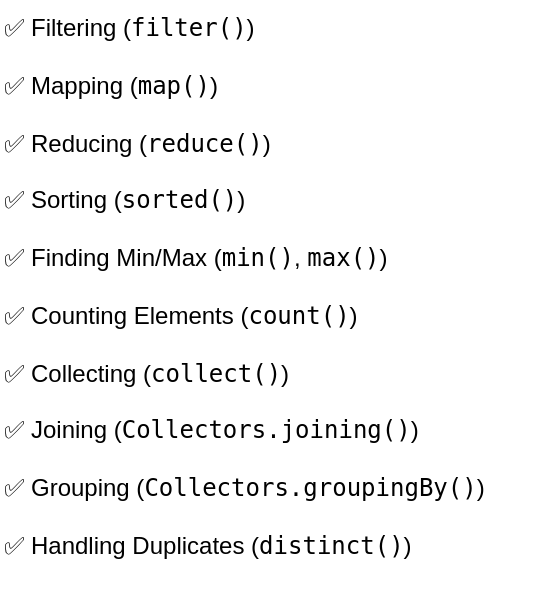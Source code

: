 <mxfile version="26.2.3">
  <diagram name="Page-1" id="jvBQvcaUdin9Y6pFNq8T">
    <mxGraphModel dx="1113" dy="473" grid="1" gridSize="10" guides="1" tooltips="1" connect="1" arrows="1" fold="1" page="1" pageScale="1" pageWidth="850" pageHeight="1100" math="0" shadow="0">
      <root>
        <mxCell id="0" />
        <mxCell id="1" parent="0" />
        <mxCell id="gU-fGdNlkJrMIANs7rz4-1" value="✅ Filtering (&lt;code data-start=&quot;6710&quot; data-end=&quot;6720&quot;&gt;filter()&lt;/code&gt;)&lt;br data-start=&quot;6721&quot; data-end=&quot;6724&quot;&gt;&#xa;✅ Mapping (&lt;code data-start=&quot;6735&quot; data-end=&quot;6742&quot;&gt;map()&lt;/code&gt;)&lt;br data-start=&quot;6743&quot; data-end=&quot;6746&quot;&gt;&#xa;✅ Reducing (&lt;code data-start=&quot;6758&quot; data-end=&quot;6768&quot;&gt;reduce()&lt;/code&gt;)&lt;br data-start=&quot;6769&quot; data-end=&quot;6772&quot;&gt;&#xa;✅ Sorting (&lt;code data-start=&quot;6783&quot; data-end=&quot;6793&quot;&gt;sorted()&lt;/code&gt;)&lt;br data-start=&quot;6794&quot; data-end=&quot;6797&quot;&gt;&#xa;✅ Finding Min/Max (&lt;code data-start=&quot;6816&quot; data-end=&quot;6823&quot;&gt;min()&lt;/code&gt;, &lt;code data-start=&quot;6825&quot; data-end=&quot;6832&quot;&gt;max()&lt;/code&gt;)&lt;br data-start=&quot;6833&quot; data-end=&quot;6836&quot;&gt;&#xa;✅ Counting Elements (&lt;code data-start=&quot;6857&quot; data-end=&quot;6866&quot;&gt;count()&lt;/code&gt;)&lt;br data-start=&quot;6867&quot; data-end=&quot;6870&quot;&gt;&#xa;✅ Collecting (&lt;code data-start=&quot;6884&quot; data-end=&quot;6895&quot;&gt;collect()&lt;/code&gt;)&lt;br data-start=&quot;6896&quot; data-end=&quot;6899&quot;&gt;&#xa;✅ Joining (&lt;code data-start=&quot;6910&quot; data-end=&quot;6932&quot;&gt;Collectors.joining()&lt;/code&gt;)&lt;br data-start=&quot;6933&quot; data-end=&quot;6936&quot;&gt;&#xa;✅ Grouping (&lt;code data-start=&quot;6948&quot; data-end=&quot;6973&quot;&gt;Collectors.groupingBy()&lt;/code&gt;)&lt;br data-start=&quot;6974&quot; data-end=&quot;6977&quot;&gt;&#xa;✅ Handling Duplicates (&lt;code data-start=&quot;7000&quot; data-end=&quot;7012&quot;&gt;distinct()&lt;/code&gt;)" style="text;whiteSpace=wrap;html=1;" vertex="1" parent="1">
          <mxGeometry x="240" y="60" width="270" height="300" as="geometry" />
        </mxCell>
      </root>
    </mxGraphModel>
  </diagram>
</mxfile>
